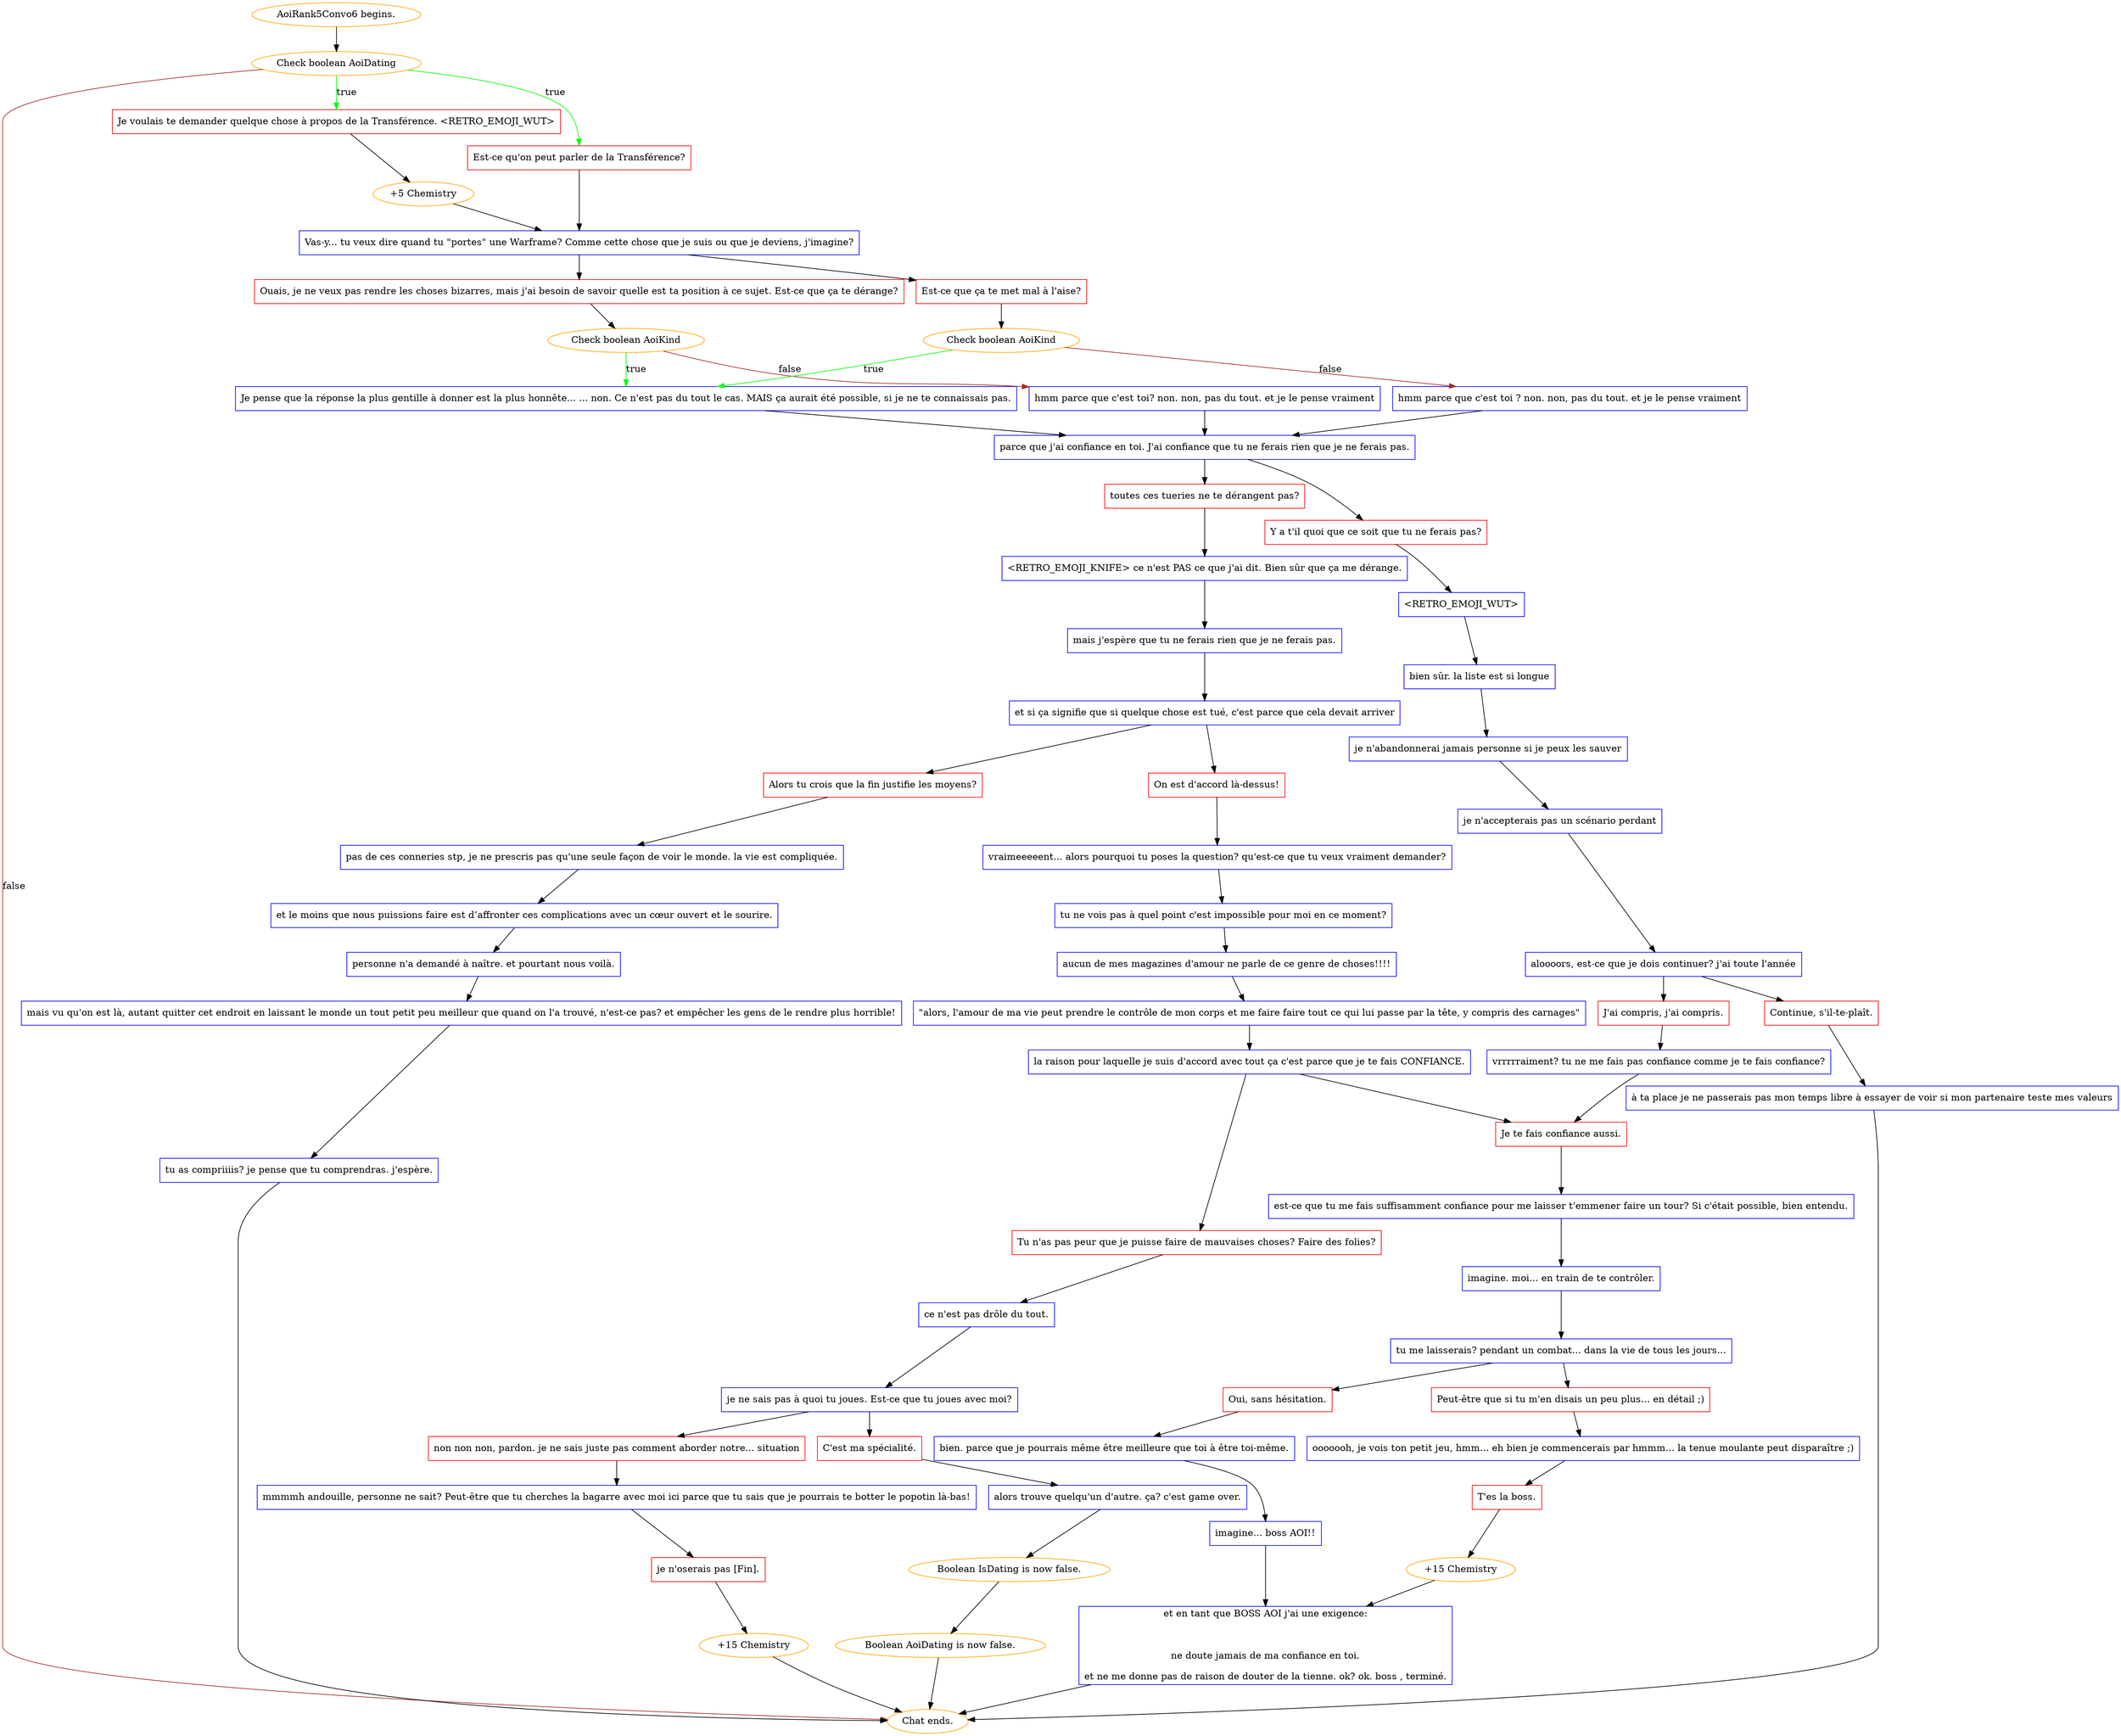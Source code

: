 digraph {
	"AoiRank5Convo6 begins." [color=orange];
		"AoiRank5Convo6 begins." -> j1576330456;
	j1576330456 [label="Check boolean AoiDating",color=orange];
		j1576330456 -> j1968505141 [label=true,color=green];
		j1576330456 -> j858147442 [label=true,color=green];
		j1576330456 -> "Chat ends." [label=false,color=brown];
	j1968505141 [label="Je voulais te demander quelque chose à propos de la Transférence. <RETRO_EMOJI_WUT>",shape=box,color=red];
		j1968505141 -> j300896997;
	j858147442 [label="Est-ce qu'on peut parler de la Transférence?",shape=box,color=red];
		j858147442 -> j1124396374;
	"Chat ends." [color=orange];
	j300896997 [label="+5 Chemistry",color=orange];
		j300896997 -> j1124396374;
	j1124396374 [label="Vas-y... tu veux dire quand tu \"portes\" une Warframe? Comme cette chose que je suis ou que je deviens, j'imagine?",shape=box,color=blue];
		j1124396374 -> j2214142054;
		j1124396374 -> j468066073;
	j2214142054 [label="Ouais, je ne veux pas rendre les choses bizarres, mais j'ai besoin de savoir quelle est ta position à ce sujet. Est-ce que ça te dérange?",shape=box,color=red];
		j2214142054 -> j171151490;
	j468066073 [label="Est-ce que ça te met mal à l'aise?",shape=box,color=red];
		j468066073 -> j876495451;
	j171151490 [label="Check boolean AoiKind",color=orange];
		j171151490 -> j2697992879 [label=true,color=green];
		j171151490 -> j3270501011 [label=false,color=brown];
	j876495451 [label="Check boolean AoiKind",color=orange];
		j876495451 -> j2697992879 [label=true,color=green];
		j876495451 -> j1471548939 [label=false,color=brown];
	j2697992879 [label="Je pense que la réponse la plus gentille à donner est la plus honnête... ... non. Ce n'est pas du tout le cas. MAIS ça aurait été possible, si je ne te connaissais pas.",shape=box,color=blue];
		j2697992879 -> j3650327808;
	j3270501011 [label="hmm parce que c'est toi? non. non, pas du tout. et je le pense vraiment",shape=box,color=blue];
		j3270501011 -> j3650327808;
	j1471548939 [label="hmm parce que c'est toi ? non. non, pas du tout. et je le pense vraiment",shape=box,color=blue];
		j1471548939 -> j3650327808;
	j3650327808 [label="parce que j'ai confiance en toi. J'ai confiance que tu ne ferais rien que je ne ferais pas.",shape=box,color=blue];
		j3650327808 -> j193207807;
		j3650327808 -> j1241137532;
	j193207807 [label="Y a t'il quoi que ce soit que tu ne ferais pas?",shape=box,color=red];
		j193207807 -> j2816486155;
	j1241137532 [label="toutes ces tueries ne te dérangent pas?",shape=box,color=red];
		j1241137532 -> j414067227;
	j2816486155 [label="<RETRO_EMOJI_WUT>",shape=box,color=blue];
		j2816486155 -> j2518645528;
	j414067227 [label="<RETRO_EMOJI_KNIFE> ce n'est PAS ce que j'ai dit. Bien sûr que ça me dérange.",shape=box,color=blue];
		j414067227 -> j480867025;
	j2518645528 [label="bien sûr. la liste est si longue",shape=box,color=blue];
		j2518645528 -> j714562981;
	j480867025 [label="mais j'espère que tu ne ferais rien que je ne ferais pas.",shape=box,color=blue];
		j480867025 -> j2471046721;
	j714562981 [label="je n'abandonnerai jamais personne si je peux les sauver",shape=box,color=blue];
		j714562981 -> j730989738;
	j2471046721 [label="et si ça signifie que si quelque chose est tué, c'est parce que cela devait arriver",shape=box,color=blue];
		j2471046721 -> j1974217947;
		j2471046721 -> j1489985472;
	j730989738 [label="je n'accepterais pas un scénario perdant",shape=box,color=blue];
		j730989738 -> j744862525;
	j1974217947 [label="Alors tu crois que la fin justifie les moyens?",shape=box,color=red];
		j1974217947 -> j3276128881;
	j1489985472 [label="On est d'accord là-dessus!",shape=box,color=red];
		j1489985472 -> j1139443683;
	j744862525 [label="aloooors, est-ce que je dois continuer? j'ai toute l'année",shape=box,color=blue];
		j744862525 -> j4152270725;
		j744862525 -> j1819305780;
	j3276128881 [label="pas de ces conneries stp, je ne prescris pas qu'une seule façon de voir le monde. la vie est compliquée.",shape=box,color=blue];
		j3276128881 -> j315100991;
	j1139443683 [label="vraimeeeeent... alors pourquoi tu poses la question? qu'est-ce que tu veux vraiment demander?",shape=box,color=blue];
		j1139443683 -> j4273549130;
	j4152270725 [label="Continue, s'il-te-plaît.",shape=box,color=red];
		j4152270725 -> j3898565916;
	j1819305780 [label="J'ai compris, j'ai compris.",shape=box,color=red];
		j1819305780 -> j3938225525;
	j315100991 [label="et le moins que nous puissions faire est d’affronter ces complications avec un cœur ouvert et le sourire.",shape=box,color=blue];
		j315100991 -> j1488976725;
	j4273549130 [label="tu ne vois pas à quel point c'est impossible pour moi en ce moment?",shape=box,color=blue];
		j4273549130 -> j1803583731;
	j3898565916 [label="à ta place je ne passerais pas mon temps libre à essayer de voir si mon partenaire teste mes valeurs",shape=box,color=blue];
		j3898565916 -> "Chat ends.";
	j3938225525 [label="vrrrrraiment? tu ne me fais pas confiance comme je te fais confiance?",shape=box,color=blue];
		j3938225525 -> j1101951126;
	j1488976725 [label="personne n'a demandé à naître. et pourtant nous voilà.",shape=box,color=blue];
		j1488976725 -> j1788675;
	j1803583731 [label="aucun de mes magazines d'amour ne parle de ce genre de choses!!!!",shape=box,color=blue];
		j1803583731 -> j4125064912;
	j1101951126 [label="Je te fais confiance aussi.",shape=box,color=red];
		j1101951126 -> j2910141666;
	j1788675 [label="mais vu qu'on est là, autant quitter cet endroit en laissant le monde un tout petit peu meilleur que quand on l'a trouvé, n'est-ce pas? et empêcher les gens de le rendre plus horrible!",shape=box,color=blue];
		j1788675 -> j3185968606;
	j4125064912 [label="\"alors, l'amour de ma vie peut prendre le contrôle de mon corps et me faire faire tout ce qui lui passe par la tête, y compris des carnages\"",shape=box,color=blue];
		j4125064912 -> j2179416593;
	j2910141666 [label="est-ce que tu me fais suffisamment confiance pour me laisser t'emmener faire un tour? Si c'était possible, bien entendu.",shape=box,color=blue];
		j2910141666 -> j2048727536;
	j3185968606 [label="tu as compriiiis? je pense que tu comprendras. j'espère.",shape=box,color=blue];
		j3185968606 -> "Chat ends.";
	j2179416593 [label="la raison pour laquelle je suis d'accord avec tout ça c'est parce que je te fais CONFIANCE.",shape=box,color=blue];
		j2179416593 -> j1101951126;
		j2179416593 -> j3344265697;
	j2048727536 [label="imagine. moi... en train de te contrôler.",shape=box,color=blue];
		j2048727536 -> j3736511981;
	j3344265697 [label="Tu n'as pas peur que je puisse faire de mauvaises choses? Faire des folies?",shape=box,color=red];
		j3344265697 -> j369312036;
	j3736511981 [label="tu me laisserais? pendant un combat... dans la vie de tous les jours...",shape=box,color=blue];
		j3736511981 -> j2907501929;
		j3736511981 -> j1158179430;
	j369312036 [label="ce n'est pas drôle du tout.",shape=box,color=blue];
		j369312036 -> j1904429035;
	j2907501929 [label="Peut-être que si tu m'en disais un peu plus... en détail ;)",shape=box,color=red];
		j2907501929 -> j1587438912;
	j1158179430 [label="Oui, sans hésitation.",shape=box,color=red];
		j1158179430 -> j1965212413;
	j1904429035 [label="je ne sais pas à quoi tu joues. Est-ce que tu joues avec moi?",shape=box,color=blue];
		j1904429035 -> j298422755;
		j1904429035 -> j1250870803;
	j1587438912 [label="ooooooh, je vois ton petit jeu, hmm... eh bien je commencerais par hmmm... la tenue moulante peut disparaître ;)",shape=box,color=blue];
		j1587438912 -> j944994271;
	j1965212413 [label="bien. parce que je pourrais même être meilleure que toi à être toi-même.",shape=box,color=blue];
		j1965212413 -> j1500053836;
	j298422755 [label="C'est ma spécialité.",shape=box,color=red];
		j298422755 -> j2049117625;
	j1250870803 [label="non non non, pardon. je ne sais juste pas comment aborder notre... situation",shape=box,color=red];
		j1250870803 -> j1752038886;
	j944994271 [label="T'es la boss.",shape=box,color=red];
		j944994271 -> j2608443364;
	j1500053836 [label="imagine... boss AOI!!",shape=box,color=blue];
		j1500053836 -> j220373890;
	j2049117625 [label="alors trouve quelqu'un d'autre. ça? c'est game over.",shape=box,color=blue];
		j2049117625 -> j2209722290;
	j1752038886 [label="mmmmh andouille, personne ne sait? Peut-être que tu cherches la bagarre avec moi ici parce que tu sais que je pourrais te botter le popotin là-bas!",shape=box,color=blue];
		j1752038886 -> j1346393880;
	j2608443364 [label="+15 Chemistry",color=orange];
		j2608443364 -> j220373890;
	j220373890 [label="et en tant que BOSS AOI j'ai une exigence:

ne doute jamais de ma confiance en toi.
et ne me donne pas de raison de douter de la tienne. ok? ok. boss , terminé.",shape=box,color=blue];
		j220373890 -> "Chat ends.";
	j2209722290 [label="Boolean IsDating is now false.",color=orange];
		j2209722290 -> j1296492913;
	j1346393880 [label="je n'oserais pas [Fin].",shape=box,color=red];
		j1346393880 -> j374273682;
	j1296492913 [label="Boolean AoiDating is now false.",color=orange];
		j1296492913 -> "Chat ends.";
	j374273682 [label="+15 Chemistry",color=orange];
		j374273682 -> "Chat ends.";
}